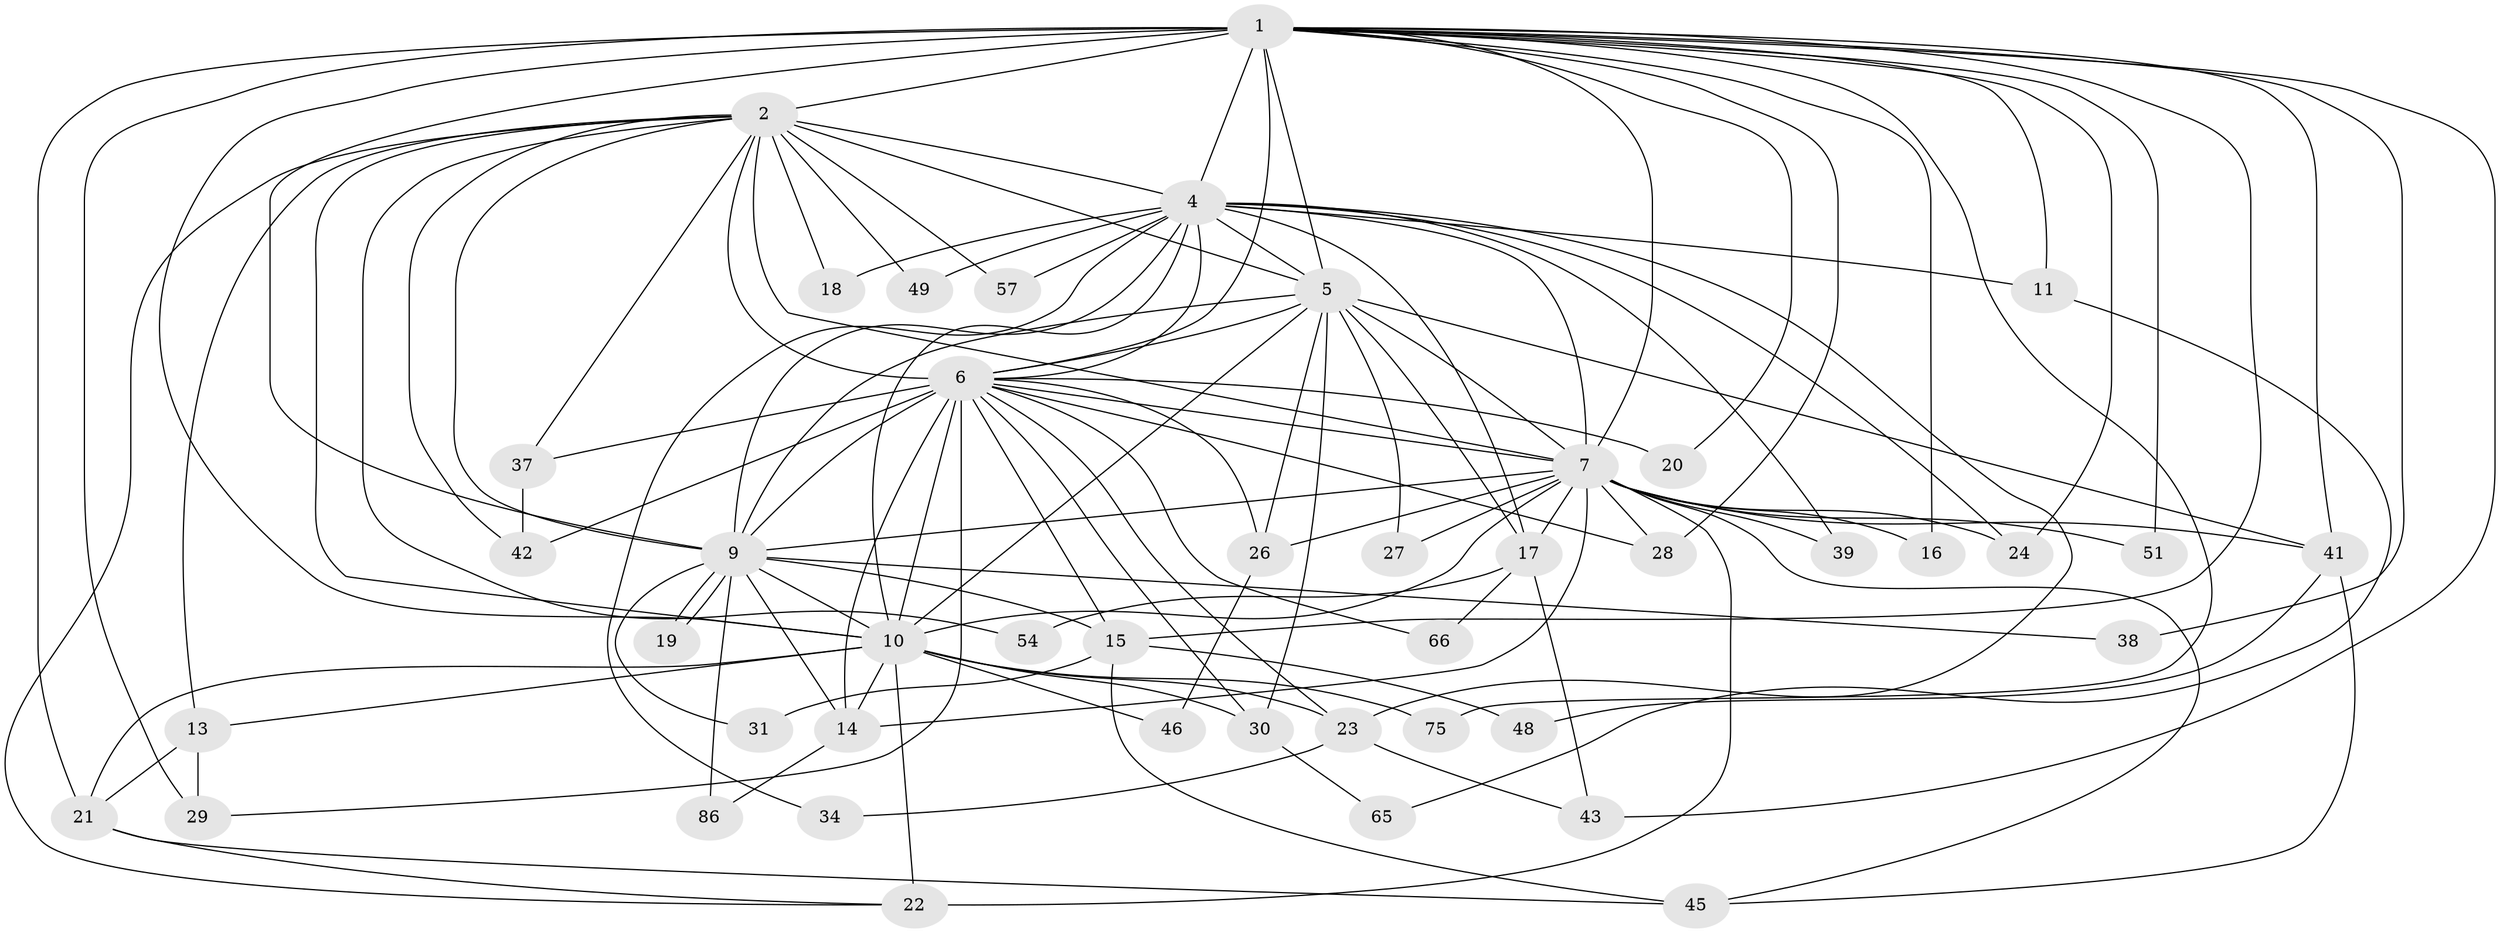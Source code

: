 // original degree distribution, {19: 0.011111111111111112, 17: 0.022222222222222223, 15: 0.022222222222222223, 18: 0.011111111111111112, 26: 0.011111111111111112, 25: 0.011111111111111112, 20: 0.011111111111111112, 22: 0.011111111111111112, 3: 0.16666666666666666, 2: 0.5555555555555556, 5: 0.06666666666666667, 7: 0.011111111111111112, 6: 0.011111111111111112, 4: 0.07777777777777778}
// Generated by graph-tools (version 1.1) at 2025/13/03/09/25 04:13:53]
// undirected, 45 vertices, 120 edges
graph export_dot {
graph [start="1"]
  node [color=gray90,style=filled];
  1 [super="+8"];
  2 [super="+79+3+35+70+62"];
  4;
  5 [super="+72+33"];
  6 [super="+12+52+59+64+78+83+40+32"];
  7 [super="+69"];
  9 [super="+55"];
  10 [super="+56+53+36"];
  11;
  13 [super="+63"];
  14;
  15;
  16;
  17;
  18;
  19;
  20;
  21 [super="+44"];
  22 [super="+25"];
  23;
  24 [super="+74"];
  26;
  27;
  28;
  29 [super="+77"];
  30;
  31;
  34;
  37 [super="+61"];
  38;
  39;
  41 [super="+50"];
  42;
  43;
  45 [super="+47"];
  46;
  48;
  49 [super="+68"];
  51;
  54;
  57;
  65;
  66;
  75;
  86;
  1 -- 2 [weight=5];
  1 -- 4 [weight=2];
  1 -- 5 [weight=2];
  1 -- 6 [weight=3];
  1 -- 7 [weight=2];
  1 -- 9 [weight=2];
  1 -- 10 [weight=3];
  1 -- 11;
  1 -- 15 [weight=2];
  1 -- 16;
  1 -- 20;
  1 -- 21 [weight=2];
  1 -- 28;
  1 -- 29;
  1 -- 51;
  1 -- 75;
  1 -- 38;
  1 -- 41;
  1 -- 43;
  1 -- 24;
  2 -- 4 [weight=2];
  2 -- 5 [weight=2];
  2 -- 6 [weight=3];
  2 -- 7 [weight=4];
  2 -- 9 [weight=2];
  2 -- 10 [weight=4];
  2 -- 13 [weight=2];
  2 -- 37;
  2 -- 42;
  2 -- 54;
  2 -- 18;
  2 -- 22;
  2 -- 49 [weight=3];
  2 -- 57;
  4 -- 5;
  4 -- 6;
  4 -- 7;
  4 -- 9;
  4 -- 10;
  4 -- 11;
  4 -- 17;
  4 -- 18;
  4 -- 23;
  4 -- 24;
  4 -- 34;
  4 -- 39;
  4 -- 49;
  4 -- 57;
  5 -- 6 [weight=2];
  5 -- 7;
  5 -- 9 [weight=2];
  5 -- 10 [weight=2];
  5 -- 26;
  5 -- 27;
  5 -- 41;
  5 -- 30;
  5 -- 17;
  6 -- 7;
  6 -- 9 [weight=5];
  6 -- 10 [weight=3];
  6 -- 14;
  6 -- 15;
  6 -- 20;
  6 -- 29;
  6 -- 30;
  6 -- 37;
  6 -- 42;
  6 -- 23;
  6 -- 26;
  6 -- 66;
  6 -- 28;
  7 -- 9;
  7 -- 10 [weight=2];
  7 -- 16;
  7 -- 17;
  7 -- 22 [weight=2];
  7 -- 24;
  7 -- 26;
  7 -- 27;
  7 -- 28;
  7 -- 39;
  7 -- 41;
  7 -- 45;
  7 -- 51;
  7 -- 14;
  9 -- 10;
  9 -- 14;
  9 -- 19;
  9 -- 19;
  9 -- 31;
  9 -- 38;
  9 -- 86;
  9 -- 15;
  10 -- 21 [weight=2];
  10 -- 22;
  10 -- 23;
  10 -- 30;
  10 -- 75;
  10 -- 46;
  10 -- 14;
  10 -- 13;
  11 -- 65;
  13 -- 29;
  13 -- 21;
  14 -- 86;
  15 -- 31;
  15 -- 48;
  15 -- 45;
  17 -- 43;
  17 -- 54;
  17 -- 66;
  21 -- 45;
  21 -- 22;
  23 -- 34;
  23 -- 43;
  26 -- 46;
  30 -- 65;
  37 -- 42;
  41 -- 45;
  41 -- 48;
}
